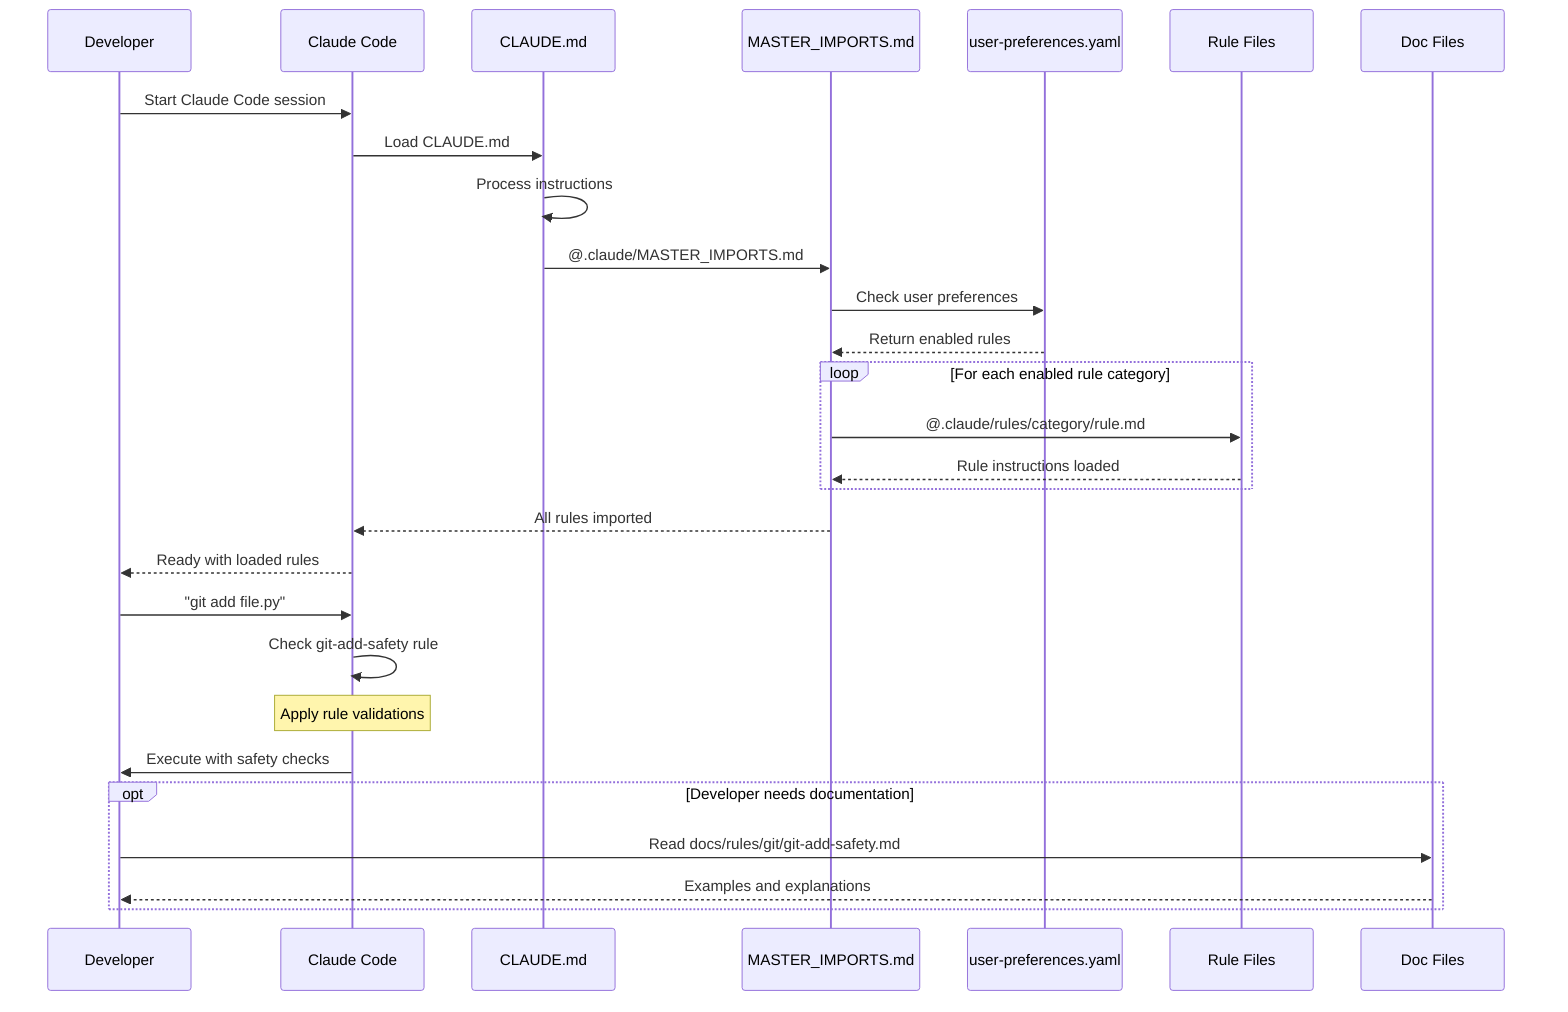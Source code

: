 sequenceDiagram
    participant Dev as Developer
    participant CC as Claude Code
    participant CM as CLAUDE.md
    participant MI as MASTER_IMPORTS.md
    participant UP as user-preferences.yaml
    participant RF as Rule Files
    participant DF as Doc Files
    
    Dev->>CC: Start Claude Code session
    CC->>CM: Load CLAUDE.md
    CM->>CM: Process instructions
    CM->>MI: @.claude/MASTER_IMPORTS.md
    
    MI->>UP: Check user preferences
    UP-->>MI: Return enabled rules
    
    loop For each enabled rule category
        MI->>RF: @.claude/rules/category/rule.md
        RF-->>MI: Rule instructions loaded
    end
    
    MI-->>CC: All rules imported
    CC-->>Dev: Ready with loaded rules
    
    Dev->>CC: "git add file.py"
    CC->>CC: Check git-add-safety rule
    Note over CC: Apply rule validations
    CC->>Dev: Execute with safety checks
    
    opt Developer needs documentation
        Dev->>DF: Read docs/rules/git/git-add-safety.md
        DF-->>Dev: Examples and explanations
    end